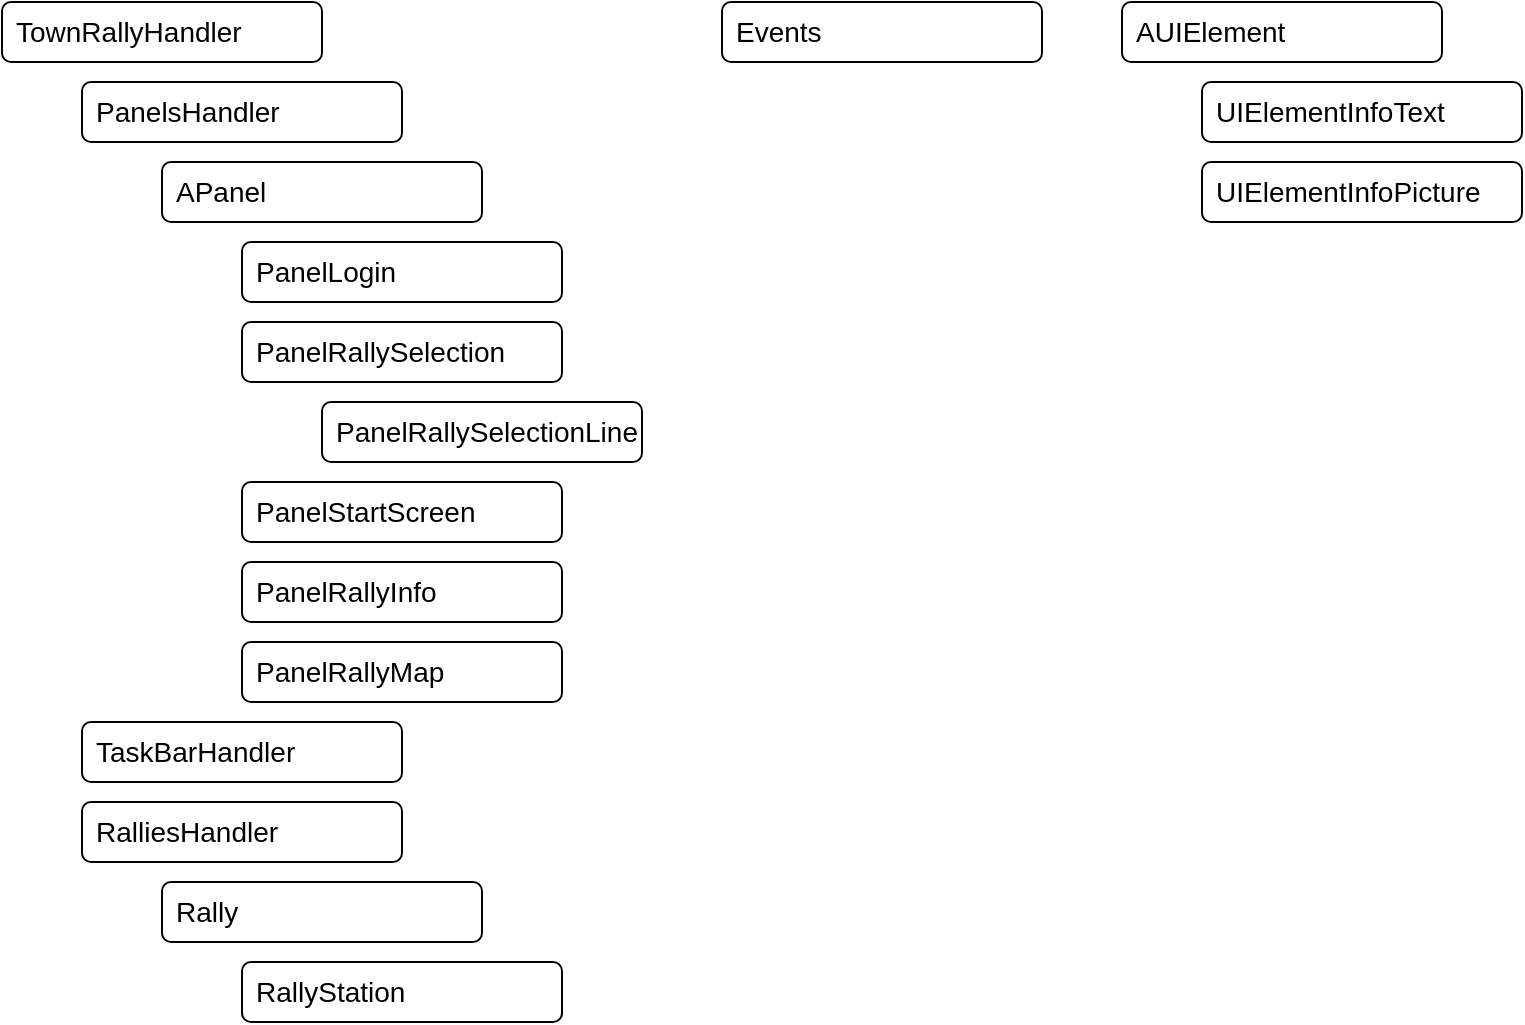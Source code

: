 <mxfile version="20.3.0" type="device"><diagram id="gaQNcilWsc255C3WN_gp" name="Seite-1"><mxGraphModel dx="1422" dy="905" grid="1" gridSize="10" guides="1" tooltips="1" connect="1" arrows="1" fold="1" page="1" pageScale="1" pageWidth="827" pageHeight="1169" math="0" shadow="0"><root><mxCell id="0"/><mxCell id="1" parent="0"/><mxCell id="ytsvOVOsgalXphQJzQCf-1" value="Events" style="rounded=1;whiteSpace=wrap;html=1;align=left;spacingLeft=5;fontSize=14;" parent="1" vertex="1"><mxGeometry x="400" y="40" width="160" height="30" as="geometry"/></mxCell><mxCell id="ytsvOVOsgalXphQJzQCf-2" value="TownRallyHandler" style="rounded=1;whiteSpace=wrap;html=1;align=left;spacingLeft=5;fontSize=14;" parent="1" vertex="1"><mxGeometry x="40" y="40" width="160" height="30" as="geometry"/></mxCell><mxCell id="ytsvOVOsgalXphQJzQCf-3" value="PanelsHandler" style="rounded=1;whiteSpace=wrap;html=1;align=left;spacingLeft=5;fontSize=14;" parent="1" vertex="1"><mxGeometry x="80" y="80" width="160" height="30" as="geometry"/></mxCell><mxCell id="ytsvOVOsgalXphQJzQCf-4" value="TaskBarHandler" style="rounded=1;whiteSpace=wrap;html=1;align=left;spacingLeft=5;fontSize=14;" parent="1" vertex="1"><mxGeometry x="80" y="400" width="160" height="30" as="geometry"/></mxCell><mxCell id="ytsvOVOsgalXphQJzQCf-5" value="RalliesHandler" style="rounded=1;whiteSpace=wrap;html=1;align=left;spacingLeft=5;fontSize=14;" parent="1" vertex="1"><mxGeometry x="80" y="440" width="160" height="30" as="geometry"/></mxCell><mxCell id="ytsvOVOsgalXphQJzQCf-6" value="PanelLogin" style="rounded=1;whiteSpace=wrap;html=1;align=left;spacingLeft=5;fontSize=14;" parent="1" vertex="1"><mxGeometry x="160" y="160" width="160" height="30" as="geometry"/></mxCell><mxCell id="ytsvOVOsgalXphQJzQCf-7" value="PanelRallySelection" style="rounded=1;whiteSpace=wrap;html=1;align=left;spacingLeft=5;fontSize=14;" parent="1" vertex="1"><mxGeometry x="160" y="200" width="160" height="30" as="geometry"/></mxCell><mxCell id="ytsvOVOsgalXphQJzQCf-8" value="PanelStartScreen" style="rounded=1;whiteSpace=wrap;html=1;align=left;spacingLeft=5;fontSize=14;" parent="1" vertex="1"><mxGeometry x="160" y="280" width="160" height="30" as="geometry"/></mxCell><mxCell id="ytsvOVOsgalXphQJzQCf-9" value="Rally" style="rounded=1;whiteSpace=wrap;html=1;align=left;spacingLeft=5;fontSize=14;" parent="1" vertex="1"><mxGeometry x="120" y="480" width="160" height="30" as="geometry"/></mxCell><mxCell id="ytsvOVOsgalXphQJzQCf-10" value="RallyStation" style="rounded=1;whiteSpace=wrap;html=1;align=left;spacingLeft=5;fontSize=14;" parent="1" vertex="1"><mxGeometry x="160" y="520" width="160" height="30" as="geometry"/></mxCell><mxCell id="ytsvOVOsgalXphQJzQCf-11" value="PanelRallySelectionLine" style="rounded=1;whiteSpace=wrap;html=1;align=left;spacingLeft=5;fontSize=14;" parent="1" vertex="1"><mxGeometry x="200" y="240" width="160" height="30" as="geometry"/></mxCell><mxCell id="ytsvOVOsgalXphQJzQCf-12" value="PanelRallyInfo&lt;span style=&quot;color: rgba(0, 0, 0, 0); font-family: monospace; font-size: 0px;&quot;&gt;%3CmxGraphModel%3E%3Croot%3E%3CmxCell%20id%3D%220%22%2F%3E%3CmxCell%20id%3D%221%22%20parent%3D%220%22%2F%3E%3CmxCell%20id%3D%222%22%20value%3D%22PanelStartScreen%22%20style%3D%22rounded%3D1%3BwhiteSpace%3Dwrap%3Bhtml%3D1%3Balign%3Dleft%3BspacingLeft%3D5%3BfontSize%3D14%3B%22%20vertex%3D%221%22%20parent%3D%221%22%3E%3CmxGeometry%20x%3D%22120%22%20y%3D%22240%22%20width%3D%22160%22%20height%3D%2230%22%20as%3D%22geometry%22%2F%3E%3C%2FmxCell%3E%3C%2Froot%3E%3C%2FmxGraphModel%3E&lt;/span&gt;" style="rounded=1;whiteSpace=wrap;html=1;align=left;spacingLeft=5;fontSize=14;" parent="1" vertex="1"><mxGeometry x="160" y="320" width="160" height="30" as="geometry"/></mxCell><mxCell id="ytsvOVOsgalXphQJzQCf-13" value="PanelRallyMap" style="rounded=1;whiteSpace=wrap;html=1;align=left;spacingLeft=5;fontSize=14;" parent="1" vertex="1"><mxGeometry x="160" y="360" width="160" height="30" as="geometry"/></mxCell><mxCell id="4xT2f-jIHJAC2GdflUBi-1" value="APanel" style="rounded=1;whiteSpace=wrap;html=1;align=left;spacingLeft=5;fontSize=14;" parent="1" vertex="1"><mxGeometry x="120" y="120" width="160" height="30" as="geometry"/></mxCell><mxCell id="ySN2HYKK5lt4ADzqFyyH-1" value="AUIElement" style="rounded=1;whiteSpace=wrap;html=1;align=left;spacingLeft=5;fontSize=14;" parent="1" vertex="1"><mxGeometry x="600" y="40" width="160" height="30" as="geometry"/></mxCell><mxCell id="ySN2HYKK5lt4ADzqFyyH-2" value="UIElementInfoText" style="rounded=1;whiteSpace=wrap;html=1;align=left;spacingLeft=5;fontSize=14;" parent="1" vertex="1"><mxGeometry x="640" y="80" width="160" height="30" as="geometry"/></mxCell><mxCell id="ySN2HYKK5lt4ADzqFyyH-3" value="UIElementInfoPicture" style="rounded=1;whiteSpace=wrap;html=1;align=left;spacingLeft=5;fontSize=14;" parent="1" vertex="1"><mxGeometry x="640" y="120" width="160" height="30" as="geometry"/></mxCell></root></mxGraphModel></diagram></mxfile>